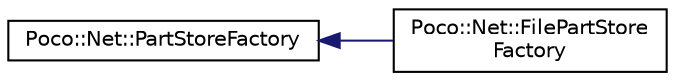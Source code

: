 digraph "Graphical Class Hierarchy"
{
 // LATEX_PDF_SIZE
  edge [fontname="Helvetica",fontsize="10",labelfontname="Helvetica",labelfontsize="10"];
  node [fontname="Helvetica",fontsize="10",shape=record];
  rankdir="LR";
  Node0 [label="Poco::Net::PartStoreFactory",height=0.2,width=0.4,color="black", fillcolor="white", style="filled",URL="$classPoco_1_1Net_1_1PartStoreFactory.html",tooltip="Parent factory class for part stores creation."];
  Node0 -> Node1 [dir="back",color="midnightblue",fontsize="10",style="solid",fontname="Helvetica"];
  Node1 [label="Poco::Net::FilePartStore\lFactory",height=0.2,width=0.4,color="black", fillcolor="white", style="filled",URL="$classPoco_1_1Net_1_1FilePartStoreFactory.html",tooltip=" "];
}
